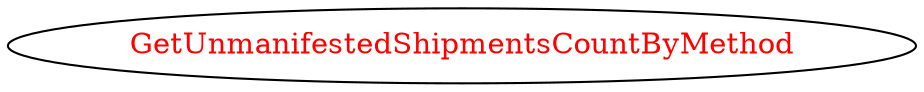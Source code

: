 digraph dependencyGraph {
 concentrate=true;
 ranksep="2.0";
 rankdir="LR"; 
 splines="ortho";
"GetUnmanifestedShipmentsCountByMethod" [fontcolor="red"];
}